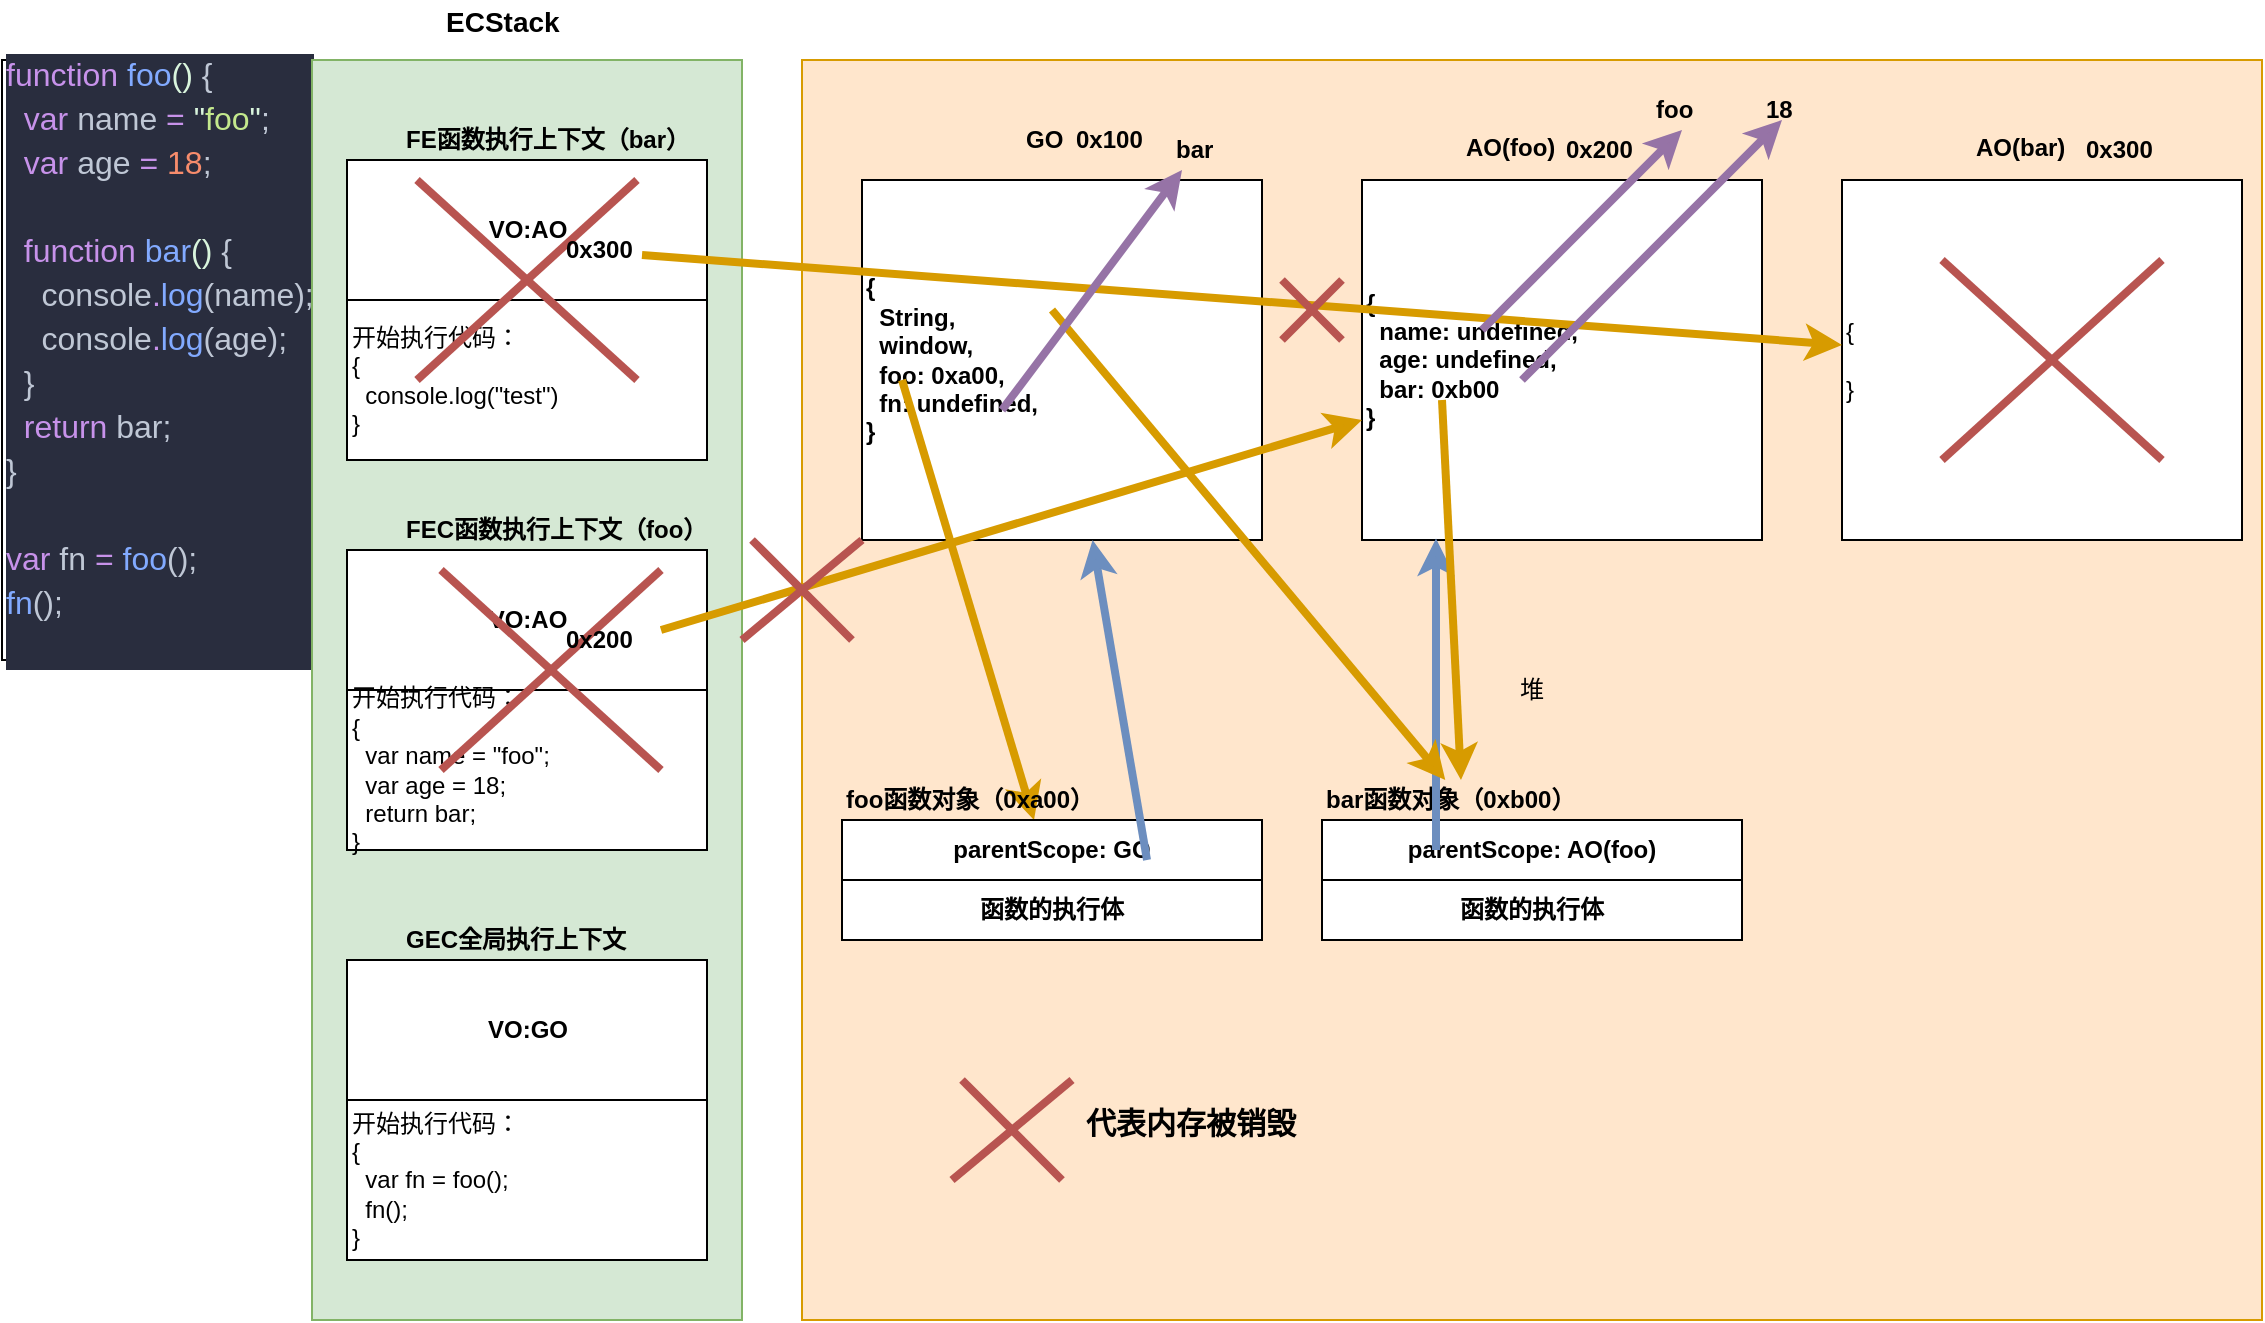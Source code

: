 <mxfile version="12.2.4" pages="1"><diagram id="AqidSZfe_Cnq61lnjVdX" name="第 1 页"><mxGraphModel dx="1190" dy="877" grid="1" gridSize="10" guides="1" tooltips="1" connect="1" arrows="1" fold="1" page="1" pageScale="1" pageWidth="2000" pageHeight="2000" math="0" shadow="0"><root><mxCell id="0"/><mxCell id="1" parent="0"/><mxCell id="3" value="&lt;div style=&quot;color: rgb(191 , 199 , 213) ; background-color: rgb(41 , 45 , 62) ; font-family: &amp;#34;cascadia code&amp;#34; , , &amp;#34;consolas&amp;#34; , &amp;#34;courier new&amp;#34; , monospace , &amp;#34;consolas&amp;#34; , &amp;#34;courier new&amp;#34; , monospace ; font-size: 16px ; line-height: 22px ; white-space: pre&quot;&gt;&lt;div&gt;&lt;div style=&quot;font-family: &amp;#34;cascadia code&amp;#34; , , &amp;#34;consolas&amp;#34; , &amp;#34;courier new&amp;#34; , monospace , &amp;#34;consolas&amp;#34; , &amp;#34;courier new&amp;#34; , monospace ; line-height: 22px&quot;&gt;&lt;div&gt;&lt;div style=&quot;font-family: &amp;#34;cascadia code&amp;#34; , , &amp;#34;consolas&amp;#34; , &amp;#34;courier new&amp;#34; , monospace , &amp;#34;consolas&amp;#34; , &amp;#34;courier new&amp;#34; , monospace ; line-height: 22px&quot;&gt;&lt;div&gt;&lt;div style=&quot;font-family: &amp;#34;cascadia code&amp;#34; , , &amp;#34;consolas&amp;#34; , &amp;#34;courier new&amp;#34; , monospace , &amp;#34;consolas&amp;#34; , &amp;#34;courier new&amp;#34; , monospace ; line-height: 22px&quot;&gt;&lt;div&gt;&lt;span style=&quot;color: #c792ea&quot;&gt;function&lt;/span&gt; &lt;span style=&quot;color: #82aaff&quot;&gt;foo&lt;/span&gt;&lt;span style=&quot;color: #d9f5dd&quot;&gt;()&lt;/span&gt; {&lt;/div&gt;&lt;div&gt;&amp;nbsp; &lt;span style=&quot;color: #c792ea&quot;&gt;var&lt;/span&gt; name &lt;span style=&quot;color: #c792ea&quot;&gt;=&lt;/span&gt; &lt;span style=&quot;color: #d9f5dd&quot;&gt;&quot;&lt;/span&gt;&lt;span style=&quot;color: #c3e88d&quot;&gt;foo&lt;/span&gt;&lt;span style=&quot;color: #d9f5dd&quot;&gt;&quot;&lt;/span&gt;;&lt;/div&gt;&lt;div&gt;&amp;nbsp; &lt;span style=&quot;color: #c792ea&quot;&gt;var&lt;/span&gt; age &lt;span style=&quot;color: #c792ea&quot;&gt;=&lt;/span&gt; &lt;span style=&quot;color: #f78c6c&quot;&gt;18&lt;/span&gt;;&lt;/div&gt;&lt;br&gt;&lt;div&gt;&amp;nbsp; &lt;span style=&quot;color: #c792ea&quot;&gt;function&lt;/span&gt; &lt;span style=&quot;color: #82aaff&quot;&gt;bar&lt;/span&gt;&lt;span style=&quot;color: #d9f5dd&quot;&gt;()&lt;/span&gt; {&lt;/div&gt;&lt;div&gt;&amp;nbsp; &amp;nbsp; console&lt;span style=&quot;color: #c792ea&quot;&gt;.&lt;/span&gt;&lt;span style=&quot;color: #82aaff&quot;&gt;log&lt;/span&gt;(name);&lt;/div&gt;&lt;div&gt;&amp;nbsp; &amp;nbsp; console&lt;span style=&quot;color: #c792ea&quot;&gt;.&lt;/span&gt;&lt;span style=&quot;color: #82aaff&quot;&gt;log&lt;/span&gt;(age);&lt;/div&gt;&lt;div&gt;&amp;nbsp; }&lt;/div&gt;&lt;div&gt;&amp;nbsp; &lt;span style=&quot;color: #c792ea&quot;&gt;return&lt;/span&gt; bar;&lt;/div&gt;&lt;div&gt;}&lt;/div&gt;&lt;br&gt;&lt;div&gt;&lt;span style=&quot;color: #c792ea&quot;&gt;var&lt;/span&gt; fn &lt;span style=&quot;color: #c792ea&quot;&gt;=&lt;/span&gt; &lt;span style=&quot;color: #82aaff&quot;&gt;foo&lt;/span&gt;();&lt;/div&gt;&lt;div&gt;&lt;span style=&quot;color: #82aaff&quot;&gt;fn&lt;/span&gt;();&lt;/div&gt;&lt;br&gt;&lt;/div&gt;&lt;/div&gt;&lt;/div&gt;&lt;/div&gt;&lt;/div&gt;&lt;/div&gt;&lt;/div&gt;" style="rounded=0;whiteSpace=wrap;html=1;align=left;" parent="1" vertex="1"><mxGeometry x="30" y="30" width="155" height="300" as="geometry"/></mxCell><mxCell id="4" value="栈" style="rounded=0;whiteSpace=wrap;html=1;fillColor=#d5e8d4;strokeColor=#82b366;" parent="1" vertex="1"><mxGeometry x="185" y="30" width="215" height="630" as="geometry"/></mxCell><mxCell id="5" value="&lt;b&gt;&lt;font style=&quot;font-size: 14px&quot;&gt;ECStack&lt;/font&gt;&lt;/b&gt;" style="text;html=1;resizable=0;points=[];autosize=1;align=left;verticalAlign=top;spacingTop=-4;" parent="1" vertex="1"><mxGeometry x="250" width="70" height="20" as="geometry"/></mxCell><mxCell id="6" value="堆" style="rounded=0;whiteSpace=wrap;html=1;fillColor=#ffe6cc;strokeColor=#d79b00;" parent="1" vertex="1"><mxGeometry x="430" y="30" width="730" height="630" as="geometry"/></mxCell><mxCell id="7" value="&lt;b&gt;{&lt;br&gt;&amp;nbsp; String,&lt;br&gt;&amp;nbsp; window,&lt;br&gt;&lt;/b&gt;&lt;b&gt;&amp;nbsp; foo: 0xa00,&lt;br&gt;&lt;/b&gt;&lt;b&gt;&amp;nbsp; fn: undefined,&lt;br&gt;}&lt;/b&gt;" style="rounded=0;whiteSpace=wrap;html=1;align=left;" parent="1" vertex="1"><mxGeometry x="460" y="90" width="200" height="180" as="geometry"/></mxCell><mxCell id="8" value="&lt;b&gt;GO&lt;/b&gt;" style="text;html=1;resizable=0;points=[];autosize=1;align=left;verticalAlign=top;spacingTop=-4;" parent="1" vertex="1"><mxGeometry x="540" y="60" width="30" height="20" as="geometry"/></mxCell><mxCell id="9" value="" style="endArrow=classic;html=1;fillColor=#ffe6cc;strokeColor=#d79b00;strokeWidth=4;" parent="1" target="10" edge="1"><mxGeometry width="50" height="50" relative="1" as="geometry"><mxPoint x="480" y="190" as="sourcePoint"/><mxPoint x="540" y="220" as="targetPoint"/></mxGeometry></mxCell><mxCell id="10" value="" style="rounded=0;whiteSpace=wrap;html=1;" parent="1" vertex="1"><mxGeometry x="450" y="410" width="210" height="60" as="geometry"/></mxCell><mxCell id="11" value="&lt;b&gt;foo函数对象（0xa00）&lt;/b&gt;" style="text;html=1;resizable=0;points=[];autosize=1;align=left;verticalAlign=top;spacingTop=-4;" parent="1" vertex="1"><mxGeometry x="450" y="390" width="140" height="20" as="geometry"/></mxCell><mxCell id="14" value="&lt;span style=&quot;white-space: normal&quot;&gt;&lt;b&gt;parentScope: GO&lt;/b&gt;&lt;/span&gt;" style="rounded=0;whiteSpace=wrap;html=1;" parent="1" vertex="1"><mxGeometry x="450" y="410" width="210" height="30" as="geometry"/></mxCell><mxCell id="15" value="&lt;b&gt;函数的执行体&lt;/b&gt;" style="rounded=0;whiteSpace=wrap;html=1;" parent="1" vertex="1"><mxGeometry x="450" y="440" width="210" height="30" as="geometry"/></mxCell><mxCell id="17" value="&lt;span style=&quot;white-space: normal&quot;&gt;&lt;b&gt;parentScope: AO(foo)&lt;/b&gt;&lt;/span&gt;" style="rounded=0;whiteSpace=wrap;html=1;" parent="1" vertex="1"><mxGeometry x="690" y="410" width="210" height="30" as="geometry"/></mxCell><mxCell id="18" value="&lt;b&gt;bar函数对象（0xb00）&lt;/b&gt;" style="text;html=1;resizable=0;points=[];autosize=1;align=left;verticalAlign=top;spacingTop=-4;" parent="1" vertex="1"><mxGeometry x="690" y="390" width="140" height="20" as="geometry"/></mxCell><mxCell id="19" value="&lt;b&gt;函数的执行体&lt;/b&gt;" style="rounded=0;whiteSpace=wrap;html=1;" parent="1" vertex="1"><mxGeometry x="690" y="440" width="210" height="30" as="geometry"/></mxCell><mxCell id="20" value="&lt;b&gt;VO:GO&lt;/b&gt;" style="rounded=0;whiteSpace=wrap;html=1;align=center;" parent="1" vertex="1"><mxGeometry x="202.5" y="480" width="180" height="70" as="geometry"/></mxCell><mxCell id="21" value="&lt;b&gt;GEC全局执行上下文&lt;/b&gt;" style="text;html=1;resizable=0;points=[];autosize=1;align=left;verticalAlign=top;spacingTop=-4;" parent="1" vertex="1"><mxGeometry x="229.5" y="460" width="130" height="20" as="geometry"/></mxCell><mxCell id="22" value="开始执行代码：&lt;br&gt;{&lt;br&gt;&amp;nbsp; var fn = foo();&lt;br&gt;&amp;nbsp; fn();&lt;br&gt;}" style="rounded=0;whiteSpace=wrap;html=1;align=left;" parent="1" vertex="1"><mxGeometry x="202.5" y="550" width="180" height="80" as="geometry"/></mxCell><mxCell id="24" value="&lt;b&gt;{&lt;br&gt;&amp;nbsp; name: undefined,&lt;br&gt;&amp;nbsp; age: undefined,&lt;br&gt;&amp;nbsp; bar: 0xb00&lt;br&gt;}&lt;/b&gt;" style="rounded=0;whiteSpace=wrap;html=1;align=left;" parent="1" vertex="1"><mxGeometry x="710" y="90" width="200" height="180" as="geometry"/></mxCell><mxCell id="25" value="{&lt;br&gt;&amp;nbsp;&amp;nbsp;&lt;br&gt;}" style="rounded=0;whiteSpace=wrap;html=1;align=left;" parent="1" vertex="1"><mxGeometry x="950" y="90" width="200" height="180" as="geometry"/></mxCell><mxCell id="26" value="&lt;b&gt;AO(foo)&lt;/b&gt;" style="text;html=1;" parent="1" vertex="1"><mxGeometry x="760" y="60" width="70" height="30" as="geometry"/></mxCell><mxCell id="27" value="&lt;b&gt;AO(bar)&lt;/b&gt;" style="text;html=1;" parent="1" vertex="1"><mxGeometry x="1015" y="60" width="70" height="30" as="geometry"/></mxCell><mxCell id="28" value="" style="endArrow=classic;html=1;strokeWidth=4;fillColor=#dae8fc;strokeColor=#6c8ebf;" parent="1" target="7" edge="1"><mxGeometry width="50" height="50" relative="1" as="geometry"><mxPoint x="602.5" y="430" as="sourcePoint"/><mxPoint x="477.5" y="300" as="targetPoint"/></mxGeometry></mxCell><mxCell id="29" value="" style="endArrow=classic;html=1;strokeWidth=4;fillColor=#dae8fc;strokeColor=#6c8ebf;entryX=0.185;entryY=0.996;entryDx=0;entryDy=0;entryPerimeter=0;" parent="1" target="24" edge="1"><mxGeometry width="50" height="50" relative="1" as="geometry"><mxPoint x="747" y="425" as="sourcePoint"/><mxPoint x="719.8" y="265" as="targetPoint"/></mxGeometry></mxCell><mxCell id="30" value="&lt;b&gt;VO:AO&lt;/b&gt;" style="rounded=0;whiteSpace=wrap;html=1;align=center;" parent="1" vertex="1"><mxGeometry x="202.5" y="275" width="180" height="70" as="geometry"/></mxCell><mxCell id="31" value="&lt;b&gt;FEC函数执行上下文（foo）&lt;/b&gt;" style="text;html=1;resizable=0;points=[];autosize=1;align=left;verticalAlign=top;spacingTop=-4;" parent="1" vertex="1"><mxGeometry x="229.5" y="255" width="170" height="20" as="geometry"/></mxCell><mxCell id="32" value="开始执行代码：&lt;br&gt;{&lt;br&gt;&amp;nbsp; var name = &quot;foo&quot;;&lt;br&gt;&amp;nbsp; var age = 18;&lt;br&gt;&amp;nbsp; return bar;&lt;br&gt;}" style="rounded=0;whiteSpace=wrap;html=1;align=left;" parent="1" vertex="1"><mxGeometry x="202.5" y="345" width="180" height="80" as="geometry"/></mxCell><mxCell id="33" value="" style="endArrow=classic;html=1;strokeWidth=4;fillColor=#ffe6cc;strokeColor=#d79b00;" parent="1" target="24" edge="1"><mxGeometry width="50" height="50" relative="1" as="geometry"><mxPoint x="359.5" y="315" as="sourcePoint"/><mxPoint x="409.5" y="265" as="targetPoint"/></mxGeometry></mxCell><mxCell id="34" value="&lt;b&gt;0x100&lt;/b&gt;" style="text;html=1;resizable=0;points=[];autosize=1;align=left;verticalAlign=top;spacingTop=-4;" parent="1" vertex="1"><mxGeometry x="565" y="60" width="50" height="20" as="geometry"/></mxCell><mxCell id="35" value="&lt;b&gt;0x200&lt;/b&gt;" style="text;html=1;resizable=0;points=[];autosize=1;align=left;verticalAlign=top;spacingTop=-4;" parent="1" vertex="1"><mxGeometry x="810" y="65" width="50" height="20" as="geometry"/></mxCell><mxCell id="36" value="&lt;b&gt;0x300&lt;/b&gt;" style="text;html=1;resizable=0;points=[];autosize=1;align=left;verticalAlign=top;spacingTop=-4;" parent="1" vertex="1"><mxGeometry x="1070" y="65" width="50" height="20" as="geometry"/></mxCell><mxCell id="37" value="&lt;b&gt;VO:AO&lt;/b&gt;" style="rounded=0;whiteSpace=wrap;html=1;align=center;" parent="1" vertex="1"><mxGeometry x="202.5" y="80" width="180" height="70" as="geometry"/></mxCell><mxCell id="38" value="&lt;b&gt;FE函数执行上下文（bar）&lt;/b&gt;" style="text;html=1;resizable=0;points=[];autosize=1;align=left;verticalAlign=top;spacingTop=-4;" parent="1" vertex="1"><mxGeometry x="229.5" y="60" width="160" height="20" as="geometry"/></mxCell><mxCell id="39" value="开始执行代码：&lt;br&gt;{&lt;br&gt;&amp;nbsp; console.log(&quot;test&quot;)&lt;br&gt;}" style="rounded=0;whiteSpace=wrap;html=1;align=left;" parent="1" vertex="1"><mxGeometry x="202.5" y="150" width="180" height="80" as="geometry"/></mxCell><mxCell id="40" value="" style="endArrow=classic;html=1;strokeWidth=4;fillColor=#ffe6cc;strokeColor=#d79b00;" parent="1" target="25" edge="1"><mxGeometry width="50" height="50" relative="1" as="geometry"><mxPoint x="350" y="127.5" as="sourcePoint"/><mxPoint x="700.5" y="22.467" as="targetPoint"/></mxGeometry></mxCell><mxCell id="41" value="" style="endArrow=none;html=1;strokeWidth=4;fillColor=#f8cecc;strokeColor=#b85450;" parent="1" edge="1"><mxGeometry width="50" height="50" relative="1" as="geometry"><mxPoint x="249.5" y="385" as="sourcePoint"/><mxPoint x="359.5" y="285" as="targetPoint"/></mxGeometry></mxCell><mxCell id="42" value="" style="endArrow=none;html=1;strokeWidth=4;fillColor=#f8cecc;strokeColor=#b85450;" parent="1" edge="1"><mxGeometry width="50" height="50" relative="1" as="geometry"><mxPoint x="359.5" y="385" as="sourcePoint"/><mxPoint x="249.5" y="285" as="targetPoint"/></mxGeometry></mxCell><mxCell id="46" value="" style="endArrow=none;html=1;strokeWidth=4;fillColor=#f8cecc;strokeColor=#b85450;" parent="1" edge="1"><mxGeometry width="50" height="50" relative="1" as="geometry"><mxPoint x="400" y="320" as="sourcePoint"/><mxPoint x="460" y="270" as="targetPoint"/></mxGeometry></mxCell><mxCell id="47" value="" style="endArrow=none;html=1;strokeWidth=4;fillColor=#f8cecc;strokeColor=#b85450;" parent="1" edge="1"><mxGeometry width="50" height="50" relative="1" as="geometry"><mxPoint x="455" y="320" as="sourcePoint"/><mxPoint x="405" y="270" as="targetPoint"/></mxGeometry></mxCell><mxCell id="51" value="" style="endArrow=none;html=1;strokeWidth=4;fillColor=#f8cecc;strokeColor=#b85450;" parent="1" edge="1"><mxGeometry width="50" height="50" relative="1" as="geometry"><mxPoint x="237.5" y="190" as="sourcePoint"/><mxPoint x="347.5" y="90" as="targetPoint"/></mxGeometry></mxCell><mxCell id="52" value="" style="endArrow=none;html=1;strokeWidth=4;fillColor=#f8cecc;strokeColor=#b85450;" parent="1" edge="1"><mxGeometry width="50" height="50" relative="1" as="geometry"><mxPoint x="347.5" y="190" as="sourcePoint"/><mxPoint x="237.5" y="90" as="targetPoint"/></mxGeometry></mxCell><mxCell id="53" value="" style="endArrow=none;html=1;strokeWidth=4;fillColor=#f8cecc;strokeColor=#b85450;" parent="1" edge="1"><mxGeometry width="50" height="50" relative="1" as="geometry"><mxPoint x="1000" y="230" as="sourcePoint"/><mxPoint x="1110" y="130" as="targetPoint"/></mxGeometry></mxCell><mxCell id="54" value="" style="endArrow=none;html=1;strokeWidth=4;fillColor=#f8cecc;strokeColor=#b85450;" parent="1" edge="1"><mxGeometry width="50" height="50" relative="1" as="geometry"><mxPoint x="1110" y="230" as="sourcePoint"/><mxPoint x="1000" y="130" as="targetPoint"/></mxGeometry></mxCell><mxCell id="55" value="" style="endArrow=none;html=1;strokeWidth=4;fillColor=#f8cecc;strokeColor=#b85450;" parent="1" edge="1"><mxGeometry width="50" height="50" relative="1" as="geometry"><mxPoint x="670" y="170" as="sourcePoint"/><mxPoint x="700" y="140" as="targetPoint"/></mxGeometry></mxCell><mxCell id="56" value="" style="endArrow=none;html=1;strokeWidth=4;fillColor=#f8cecc;strokeColor=#b85450;" parent="1" edge="1"><mxGeometry width="50" height="50" relative="1" as="geometry"><mxPoint x="700" y="170" as="sourcePoint"/><mxPoint x="670" y="140" as="targetPoint"/></mxGeometry></mxCell><mxCell id="57" value="" style="endArrow=none;html=1;strokeWidth=4;fillColor=#f8cecc;strokeColor=#b85450;" parent="1" edge="1"><mxGeometry width="50" height="50" relative="1" as="geometry"><mxPoint x="505" y="590" as="sourcePoint"/><mxPoint x="565" y="540" as="targetPoint"/></mxGeometry></mxCell><mxCell id="58" value="" style="endArrow=none;html=1;strokeWidth=4;fillColor=#f8cecc;strokeColor=#b85450;" parent="1" edge="1"><mxGeometry width="50" height="50" relative="1" as="geometry"><mxPoint x="560" y="590" as="sourcePoint"/><mxPoint x="510" y="540" as="targetPoint"/></mxGeometry></mxCell><mxCell id="59" value="&lt;b&gt;&lt;font style=&quot;font-size: 15px&quot;&gt;代表内存被销毁&lt;/font&gt;&lt;/b&gt;" style="text;html=1;resizable=0;points=[];autosize=1;align=left;verticalAlign=top;spacingTop=-4;" parent="1" vertex="1"><mxGeometry x="570" y="550" width="120" height="20" as="geometry"/></mxCell><mxCell id="61" value="" style="endArrow=classic;html=1;fillColor=#e1d5e7;strokeColor=#9673a6;strokeWidth=4;" parent="1" edge="1"><mxGeometry width="50" height="50" relative="1" as="geometry"><mxPoint x="770" y="165" as="sourcePoint"/><mxPoint x="870" y="65" as="targetPoint"/></mxGeometry></mxCell><mxCell id="62" value="" style="endArrow=classic;html=1;fillColor=#e1d5e7;strokeColor=#9673a6;strokeWidth=4;" parent="1" edge="1"><mxGeometry width="50" height="50" relative="1" as="geometry"><mxPoint x="790" y="190" as="sourcePoint"/><mxPoint x="920" y="60" as="targetPoint"/></mxGeometry></mxCell><mxCell id="64" value="" style="endArrow=classic;html=1;fillColor=#ffe6cc;strokeColor=#d79b00;strokeWidth=4;" parent="1" target="18" edge="1"><mxGeometry width="50" height="50" relative="1" as="geometry"><mxPoint x="750" y="200" as="sourcePoint"/><mxPoint x="816" y="420" as="targetPoint"/></mxGeometry></mxCell><mxCell id="65" value="&lt;b&gt;bar&lt;/b&gt;" style="text;html=1;resizable=0;points=[];autosize=1;align=left;verticalAlign=top;spacingTop=-4;" parent="1" vertex="1"><mxGeometry x="615" y="65" width="30" height="20" as="geometry"/></mxCell><mxCell id="66" value="&lt;b&gt;foo&lt;/b&gt;" style="text;html=1;resizable=0;points=[];autosize=1;align=left;verticalAlign=top;spacingTop=-4;" parent="1" vertex="1"><mxGeometry x="855" y="45" width="30" height="20" as="geometry"/></mxCell><mxCell id="67" value="&lt;b&gt;18&lt;/b&gt;" style="text;html=1;resizable=0;points=[];autosize=1;align=left;verticalAlign=top;spacingTop=-4;" parent="1" vertex="1"><mxGeometry x="910" y="45" width="30" height="20" as="geometry"/></mxCell><mxCell id="68" value="" style="endArrow=classic;html=1;fillColor=#ffe6cc;strokeColor=#d79b00;strokeWidth=4;" parent="1" target="18" edge="1"><mxGeometry width="50" height="50" relative="1" as="geometry"><mxPoint x="555" y="155" as="sourcePoint"/><mxPoint x="621" y="375" as="targetPoint"/></mxGeometry></mxCell><mxCell id="70" value="&lt;b&gt;0x200&lt;/b&gt;" style="text;html=1;resizable=0;points=[];autosize=1;align=left;verticalAlign=top;spacingTop=-4;" parent="1" vertex="1"><mxGeometry x="309.5" y="310" width="50" height="20" as="geometry"/></mxCell><mxCell id="73" value="&lt;b&gt;0x300&lt;/b&gt;" style="text;html=1;resizable=0;points=[];autosize=1;align=left;verticalAlign=top;spacingTop=-4;" parent="1" vertex="1"><mxGeometry x="309.5" y="115" width="50" height="20" as="geometry"/></mxCell><mxCell id="74" value="" style="endArrow=classic;html=1;fillColor=#e1d5e7;strokeColor=#9673a6;strokeWidth=4;" parent="1" edge="1"><mxGeometry width="50" height="50" relative="1" as="geometry"><mxPoint x="530" y="205" as="sourcePoint"/><mxPoint x="620" y="85" as="targetPoint"/></mxGeometry></mxCell></root></mxGraphModel></diagram></mxfile>